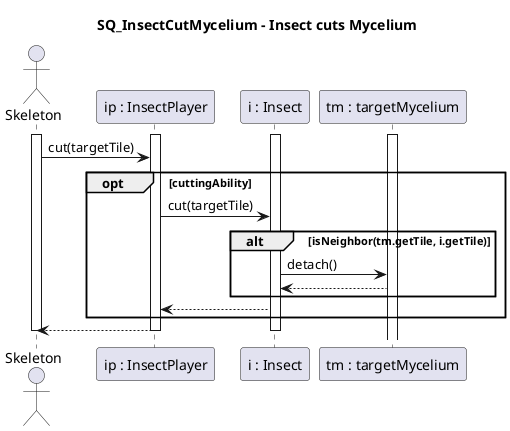 @startuml SQ_InsectCutMycelium 

title SQ_InsectCutMycelium - Insect cuts Mycelium

actor "Skeleton" as Pp
participant "ip : InsectPlayer" as Ip
participant "i : Insect" as I
participant "tm : targetMycelium" as TM

activate Pp
activate Ip
activate I
activate TM


Pp -> Ip : cut(targetTile)
opt cuttingAbility
    Ip -> I : cut(targetTile)
    alt isNeighbor(tm.getTile, i.getTile)
        I -> TM : detach()
        TM --> I
    end
    I --> Ip
end
Ip --> Pp

deactivate I
deactivate Ip
deactivate Pp

@enduml
